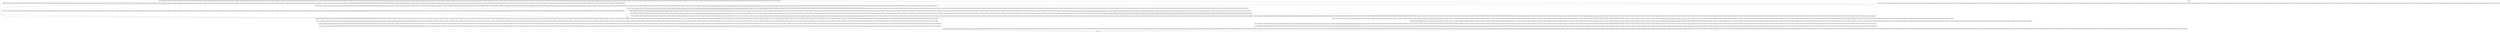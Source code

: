 digraph findBinForInsert {
node [shape=record];
545003376 [label="545003376 - [(DUPLICATES && !SEQUENTIAL && ENV_IS_LOCKING && MAX_MEMORY), (ENV_IS_LOCKING && DUPLICATES && MAX_MEMORY), (!DUPLICATES && !MAX_MEMORY && SEQUENTIAL && CACHE_MODE && ENV_IS_LOCKING), (ENV_IS_LOCKING && !DUPLICATES && !MAX_MEMORY), (!DUPLICATES && SEQUENTIAL && MAX_MEMORY && CACHE_MODE && ENV_IS_LOCKING), (!ENV_IS_LOCKING && !DUPLICATES && !MAX_MEMORY), (!MAX_MEMORY && !ENV_IS_LOCKING), (!CACHE_MODE && !DUPLICATES && !SEQUENTIAL && MAX_MEMORY && ENV_IS_LOCKING), (!ENV_IS_LOCKING && DUPLICATES && !MAX_MEMORY), (!CACHE_MODE && !DUPLICATES && SEQUENTIAL && MAX_MEMORY && ENV_IS_LOCKING), (!DUPLICATES && CACHE_MODE && ENV_IS_LOCKING && !MAX_MEMORY), (ENV_IS_LOCKING && !DUPLICATES && MAX_MEMORY), (!DUPLICATES && !CACHE_MODE && ENV_IS_LOCKING && MAX_MEMORY), (!DUPLICATES && SEQUENTIAL && ENV_IS_LOCKING && !MAX_MEMORY), (!CACHE_MODE && !DUPLICATES && !MAX_MEMORY && !SEQUENTIAL && ENV_IS_LOCKING), (MAX_MEMORY && !ENV_IS_LOCKING), (MAX_MEMORY && ENV_IS_LOCKING), (!DUPLICATES && CACHE_MODE && ENV_IS_LOCKING && MAX_MEMORY), (!DUPLICATES && !MAX_MEMORY && !SEQUENTIAL && CACHE_MODE && ENV_IS_LOCKING), (!CACHE_MODE && !DUPLICATES && !MAX_MEMORY && SEQUENTIAL && ENV_IS_LOCKING), (DUPLICATES && SEQUENTIAL && ENV_IS_LOCKING && !MAX_MEMORY), (!ENV_IS_LOCKING && DUPLICATES && MAX_MEMORY), (DUPLICATES && !SEQUENTIAL && ENV_IS_LOCKING && !MAX_MEMORY), (!ENV_IS_LOCKING && !DUPLICATES && MAX_MEMORY), (!DUPLICATES && !SEQUENTIAL && ENV_IS_LOCKING && !MAX_MEMORY), (!DUPLICATES && !SEQUENTIAL && ENV_IS_LOCKING && MAX_MEMORY), (ENV_IS_LOCKING && DUPLICATES && !MAX_MEMORY), (!MAX_MEMORY && ENV_IS_LOCKING), (!DUPLICATES && !SEQUENTIAL && MAX_MEMORY && CACHE_MODE && ENV_IS_LOCKING), (!DUPLICATES && SEQUENTIAL && ENV_IS_LOCKING && MAX_MEMORY), (DUPLICATES && SEQUENTIAL && ENV_IS_LOCKING && MAX_MEMORY), (!DUPLICATES && !CACHE_MODE && ENV_IS_LOCKING && !MAX_MEMORY)]"];
1792345021 [label="1792345021 - [(DUPLICATES && !SEQUENTIAL && ENV_IS_LOCKING && MAX_MEMORY), (ENV_IS_LOCKING && DUPLICATES && MAX_MEMORY), (!DUPLICATES && !MAX_MEMORY && SEQUENTIAL && CACHE_MODE && ENV_IS_LOCKING), (ENV_IS_LOCKING && !DUPLICATES && !MAX_MEMORY), (!DUPLICATES && SEQUENTIAL && MAX_MEMORY && CACHE_MODE && ENV_IS_LOCKING), (!ENV_IS_LOCKING && !DUPLICATES && !MAX_MEMORY), (!MAX_MEMORY && !ENV_IS_LOCKING), (!CACHE_MODE && !DUPLICATES && !SEQUENTIAL && MAX_MEMORY && ENV_IS_LOCKING), (!ENV_IS_LOCKING && DUPLICATES && !MAX_MEMORY), (!CACHE_MODE && !DUPLICATES && SEQUENTIAL && MAX_MEMORY && ENV_IS_LOCKING), (!DUPLICATES && CACHE_MODE && ENV_IS_LOCKING && !MAX_MEMORY), (ENV_IS_LOCKING && !DUPLICATES && MAX_MEMORY), (!DUPLICATES && !CACHE_MODE && ENV_IS_LOCKING && MAX_MEMORY), (!DUPLICATES && SEQUENTIAL && ENV_IS_LOCKING && !MAX_MEMORY), (!CACHE_MODE && !DUPLICATES && !MAX_MEMORY && !SEQUENTIAL && ENV_IS_LOCKING), (MAX_MEMORY && !ENV_IS_LOCKING), (MAX_MEMORY && ENV_IS_LOCKING), (!DUPLICATES && CACHE_MODE && ENV_IS_LOCKING && MAX_MEMORY), (!DUPLICATES && !MAX_MEMORY && !SEQUENTIAL && CACHE_MODE && ENV_IS_LOCKING), (!CACHE_MODE && !DUPLICATES && !MAX_MEMORY && SEQUENTIAL && ENV_IS_LOCKING), (DUPLICATES && SEQUENTIAL && ENV_IS_LOCKING && !MAX_MEMORY), (!ENV_IS_LOCKING && DUPLICATES && MAX_MEMORY), (DUPLICATES && !SEQUENTIAL && ENV_IS_LOCKING && !MAX_MEMORY), (!ENV_IS_LOCKING && !DUPLICATES && MAX_MEMORY), (!DUPLICATES && !SEQUENTIAL && ENV_IS_LOCKING && !MAX_MEMORY), (!DUPLICATES && !SEQUENTIAL && ENV_IS_LOCKING && MAX_MEMORY), (ENV_IS_LOCKING && DUPLICATES && !MAX_MEMORY), (!MAX_MEMORY && ENV_IS_LOCKING), (!DUPLICATES && !SEQUENTIAL && MAX_MEMORY && CACHE_MODE && ENV_IS_LOCKING), (!DUPLICATES && SEQUENTIAL && ENV_IS_LOCKING && MAX_MEMORY), (DUPLICATES && SEQUENTIAL && ENV_IS_LOCKING && MAX_MEMORY), (!DUPLICATES && !CACHE_MODE && ENV_IS_LOCKING && !MAX_MEMORY)]"];
1581232358 [label="1581232358 - [(DUPLICATES && !SEQUENTIAL && ENV_IS_LOCKING && MAX_MEMORY), (ENV_IS_LOCKING && DUPLICATES && MAX_MEMORY), (!DUPLICATES && !MAX_MEMORY && SEQUENTIAL && CACHE_MODE && ENV_IS_LOCKING), (ENV_IS_LOCKING && !DUPLICATES && !MAX_MEMORY), (!DUPLICATES && SEQUENTIAL && MAX_MEMORY && CACHE_MODE && ENV_IS_LOCKING), (!ENV_IS_LOCKING && !DUPLICATES && !MAX_MEMORY), (!MAX_MEMORY && !ENV_IS_LOCKING), (!CACHE_MODE && !DUPLICATES && !SEQUENTIAL && MAX_MEMORY && ENV_IS_LOCKING), (!ENV_IS_LOCKING && DUPLICATES && !MAX_MEMORY), (!CACHE_MODE && !DUPLICATES && SEQUENTIAL && MAX_MEMORY && ENV_IS_LOCKING), (!DUPLICATES && CACHE_MODE && ENV_IS_LOCKING && !MAX_MEMORY), (ENV_IS_LOCKING && !DUPLICATES && MAX_MEMORY), (!DUPLICATES && !CACHE_MODE && ENV_IS_LOCKING && MAX_MEMORY), (!DUPLICATES && SEQUENTIAL && ENV_IS_LOCKING && !MAX_MEMORY), (!CACHE_MODE && !DUPLICATES && !MAX_MEMORY && !SEQUENTIAL && ENV_IS_LOCKING), (MAX_MEMORY && !ENV_IS_LOCKING), (MAX_MEMORY && ENV_IS_LOCKING), (!DUPLICATES && CACHE_MODE && ENV_IS_LOCKING && MAX_MEMORY), (!DUPLICATES && !MAX_MEMORY && !SEQUENTIAL && CACHE_MODE && ENV_IS_LOCKING), (!CACHE_MODE && !DUPLICATES && !MAX_MEMORY && SEQUENTIAL && ENV_IS_LOCKING), (DUPLICATES && SEQUENTIAL && ENV_IS_LOCKING && !MAX_MEMORY), (!ENV_IS_LOCKING && DUPLICATES && MAX_MEMORY), (DUPLICATES && !SEQUENTIAL && ENV_IS_LOCKING && !MAX_MEMORY), (!ENV_IS_LOCKING && !DUPLICATES && MAX_MEMORY), (!DUPLICATES && !SEQUENTIAL && ENV_IS_LOCKING && !MAX_MEMORY), (!DUPLICATES && !SEQUENTIAL && ENV_IS_LOCKING && MAX_MEMORY), (ENV_IS_LOCKING && DUPLICATES && !MAX_MEMORY), (!MAX_MEMORY && ENV_IS_LOCKING), (!DUPLICATES && !SEQUENTIAL && MAX_MEMORY && CACHE_MODE && ENV_IS_LOCKING), (!DUPLICATES && SEQUENTIAL && ENV_IS_LOCKING && MAX_MEMORY), (DUPLICATES && SEQUENTIAL && ENV_IS_LOCKING && MAX_MEMORY), (!DUPLICATES && !CACHE_MODE && ENV_IS_LOCKING && !MAX_MEMORY)]"];
987879062 [label="987879062 - [(DUPLICATES && !SEQUENTIAL && ENV_IS_LOCKING && MAX_MEMORY), (ENV_IS_LOCKING && DUPLICATES && MAX_MEMORY), (!DUPLICATES && !MAX_MEMORY && SEQUENTIAL && CACHE_MODE && ENV_IS_LOCKING), (ENV_IS_LOCKING && !DUPLICATES && !MAX_MEMORY), (!DUPLICATES && SEQUENTIAL && MAX_MEMORY && CACHE_MODE && ENV_IS_LOCKING), (!ENV_IS_LOCKING && !DUPLICATES && !MAX_MEMORY), (!MAX_MEMORY && !ENV_IS_LOCKING), (!CACHE_MODE && !DUPLICATES && !SEQUENTIAL && MAX_MEMORY && ENV_IS_LOCKING), (!ENV_IS_LOCKING && DUPLICATES && !MAX_MEMORY), (!CACHE_MODE && !DUPLICATES && SEQUENTIAL && MAX_MEMORY && ENV_IS_LOCKING), (!DUPLICATES && CACHE_MODE && ENV_IS_LOCKING && !MAX_MEMORY), (ENV_IS_LOCKING && !DUPLICATES && MAX_MEMORY), (!DUPLICATES && !CACHE_MODE && ENV_IS_LOCKING && MAX_MEMORY), (!DUPLICATES && SEQUENTIAL && ENV_IS_LOCKING && !MAX_MEMORY), (!CACHE_MODE && !DUPLICATES && !MAX_MEMORY && !SEQUENTIAL && ENV_IS_LOCKING), (MAX_MEMORY && !ENV_IS_LOCKING), (MAX_MEMORY && ENV_IS_LOCKING), (!DUPLICATES && CACHE_MODE && ENV_IS_LOCKING && MAX_MEMORY), (!DUPLICATES && !MAX_MEMORY && !SEQUENTIAL && CACHE_MODE && ENV_IS_LOCKING), (!CACHE_MODE && !DUPLICATES && !MAX_MEMORY && SEQUENTIAL && ENV_IS_LOCKING), (DUPLICATES && SEQUENTIAL && ENV_IS_LOCKING && !MAX_MEMORY), (!ENV_IS_LOCKING && DUPLICATES && MAX_MEMORY), (DUPLICATES && !SEQUENTIAL && ENV_IS_LOCKING && !MAX_MEMORY), (!ENV_IS_LOCKING && !DUPLICATES && MAX_MEMORY), (!DUPLICATES && !SEQUENTIAL && ENV_IS_LOCKING && !MAX_MEMORY), (!DUPLICATES && !SEQUENTIAL && ENV_IS_LOCKING && MAX_MEMORY), (ENV_IS_LOCKING && DUPLICATES && !MAX_MEMORY), (!MAX_MEMORY && ENV_IS_LOCKING), (!DUPLICATES && !SEQUENTIAL && MAX_MEMORY && CACHE_MODE && ENV_IS_LOCKING), (!DUPLICATES && SEQUENTIAL && ENV_IS_LOCKING && MAX_MEMORY), (DUPLICATES && SEQUENTIAL && ENV_IS_LOCKING && MAX_MEMORY), (!DUPLICATES && !CACHE_MODE && ENV_IS_LOCKING && !MAX_MEMORY)]"];
1139915265 [label="1139915265 - [(DUPLICATES && !SEQUENTIAL && ENV_IS_LOCKING && MAX_MEMORY), (ENV_IS_LOCKING && DUPLICATES && MAX_MEMORY), (!DUPLICATES && !MAX_MEMORY && SEQUENTIAL && CACHE_MODE && ENV_IS_LOCKING), (ENV_IS_LOCKING && !DUPLICATES && !MAX_MEMORY), (!DUPLICATES && SEQUENTIAL && MAX_MEMORY && CACHE_MODE && ENV_IS_LOCKING), (!ENV_IS_LOCKING && !DUPLICATES && !MAX_MEMORY), (!MAX_MEMORY && !ENV_IS_LOCKING), (!CACHE_MODE && !DUPLICATES && !SEQUENTIAL && MAX_MEMORY && ENV_IS_LOCKING), (!ENV_IS_LOCKING && DUPLICATES && !MAX_MEMORY), (!CACHE_MODE && !DUPLICATES && SEQUENTIAL && MAX_MEMORY && ENV_IS_LOCKING), (!DUPLICATES && CACHE_MODE && ENV_IS_LOCKING && !MAX_MEMORY), (ENV_IS_LOCKING && !DUPLICATES && MAX_MEMORY), (!DUPLICATES && !CACHE_MODE && ENV_IS_LOCKING && MAX_MEMORY), (!DUPLICATES && SEQUENTIAL && ENV_IS_LOCKING && !MAX_MEMORY), (!CACHE_MODE && !DUPLICATES && !MAX_MEMORY && !SEQUENTIAL && ENV_IS_LOCKING), (MAX_MEMORY && !ENV_IS_LOCKING), (MAX_MEMORY && ENV_IS_LOCKING), (!DUPLICATES && CACHE_MODE && ENV_IS_LOCKING && MAX_MEMORY), (!DUPLICATES && !MAX_MEMORY && !SEQUENTIAL && CACHE_MODE && ENV_IS_LOCKING), (!CACHE_MODE && !DUPLICATES && !MAX_MEMORY && SEQUENTIAL && ENV_IS_LOCKING), (DUPLICATES && SEQUENTIAL && ENV_IS_LOCKING && !MAX_MEMORY), (!ENV_IS_LOCKING && DUPLICATES && MAX_MEMORY), (DUPLICATES && !SEQUENTIAL && ENV_IS_LOCKING && !MAX_MEMORY), (!ENV_IS_LOCKING && !DUPLICATES && MAX_MEMORY), (!DUPLICATES && !SEQUENTIAL && ENV_IS_LOCKING && !MAX_MEMORY), (!DUPLICATES && !SEQUENTIAL && ENV_IS_LOCKING && MAX_MEMORY), (ENV_IS_LOCKING && DUPLICATES && !MAX_MEMORY), (!MAX_MEMORY && ENV_IS_LOCKING), (!DUPLICATES && !SEQUENTIAL && MAX_MEMORY && CACHE_MODE && ENV_IS_LOCKING), (!DUPLICATES && SEQUENTIAL && ENV_IS_LOCKING && MAX_MEMORY), (DUPLICATES && SEQUENTIAL && ENV_IS_LOCKING && MAX_MEMORY), (!DUPLICATES && !CACHE_MODE && ENV_IS_LOCKING && !MAX_MEMORY)]"];
751081490 [label="751081490 - [(DUPLICATES && !SEQUENTIAL && ENV_IS_LOCKING && MAX_MEMORY), (ENV_IS_LOCKING && DUPLICATES && MAX_MEMORY), (!DUPLICATES && !MAX_MEMORY && SEQUENTIAL && CACHE_MODE && ENV_IS_LOCKING), (ENV_IS_LOCKING && !DUPLICATES && !MAX_MEMORY), (!DUPLICATES && SEQUENTIAL && MAX_MEMORY && CACHE_MODE && ENV_IS_LOCKING), (!ENV_IS_LOCKING && !DUPLICATES && !MAX_MEMORY), (!MAX_MEMORY && !ENV_IS_LOCKING), (!CACHE_MODE && !DUPLICATES && !SEQUENTIAL && MAX_MEMORY && ENV_IS_LOCKING), (!ENV_IS_LOCKING && DUPLICATES && !MAX_MEMORY), (!CACHE_MODE && !DUPLICATES && SEQUENTIAL && MAX_MEMORY && ENV_IS_LOCKING), (!DUPLICATES && CACHE_MODE && ENV_IS_LOCKING && !MAX_MEMORY), (ENV_IS_LOCKING && !DUPLICATES && MAX_MEMORY), (!DUPLICATES && !CACHE_MODE && ENV_IS_LOCKING && MAX_MEMORY), (!DUPLICATES && SEQUENTIAL && ENV_IS_LOCKING && !MAX_MEMORY), (!CACHE_MODE && !DUPLICATES && !MAX_MEMORY && !SEQUENTIAL && ENV_IS_LOCKING), (MAX_MEMORY && !ENV_IS_LOCKING), (MAX_MEMORY && ENV_IS_LOCKING), (!DUPLICATES && CACHE_MODE && ENV_IS_LOCKING && MAX_MEMORY), (!DUPLICATES && !MAX_MEMORY && !SEQUENTIAL && CACHE_MODE && ENV_IS_LOCKING), (!CACHE_MODE && !DUPLICATES && !MAX_MEMORY && SEQUENTIAL && ENV_IS_LOCKING), (DUPLICATES && SEQUENTIAL && ENV_IS_LOCKING && !MAX_MEMORY), (!ENV_IS_LOCKING && DUPLICATES && MAX_MEMORY), (DUPLICATES && !SEQUENTIAL && ENV_IS_LOCKING && !MAX_MEMORY), (!ENV_IS_LOCKING && !DUPLICATES && MAX_MEMORY), (!DUPLICATES && !SEQUENTIAL && ENV_IS_LOCKING && !MAX_MEMORY), (!DUPLICATES && !SEQUENTIAL && ENV_IS_LOCKING && MAX_MEMORY), (ENV_IS_LOCKING && DUPLICATES && !MAX_MEMORY), (!MAX_MEMORY && ENV_IS_LOCKING), (!DUPLICATES && !SEQUENTIAL && MAX_MEMORY && CACHE_MODE && ENV_IS_LOCKING), (!DUPLICATES && SEQUENTIAL && ENV_IS_LOCKING && MAX_MEMORY), (DUPLICATES && SEQUENTIAL && ENV_IS_LOCKING && MAX_MEMORY), (!DUPLICATES && !CACHE_MODE && ENV_IS_LOCKING && !MAX_MEMORY)]"];
148671753 [label="148671753 - [(DUPLICATES && !SEQUENTIAL && ENV_IS_LOCKING && MAX_MEMORY), (ENV_IS_LOCKING && DUPLICATES && MAX_MEMORY), (!DUPLICATES && !MAX_MEMORY && SEQUENTIAL && CACHE_MODE && ENV_IS_LOCKING), (ENV_IS_LOCKING && !DUPLICATES && !MAX_MEMORY), (!DUPLICATES && SEQUENTIAL && MAX_MEMORY && CACHE_MODE && ENV_IS_LOCKING), (!ENV_IS_LOCKING && !DUPLICATES && !MAX_MEMORY), (!MAX_MEMORY && !ENV_IS_LOCKING), (!CACHE_MODE && !DUPLICATES && !SEQUENTIAL && MAX_MEMORY && ENV_IS_LOCKING), (!ENV_IS_LOCKING && DUPLICATES && !MAX_MEMORY), (!CACHE_MODE && !DUPLICATES && SEQUENTIAL && MAX_MEMORY && ENV_IS_LOCKING), (!DUPLICATES && CACHE_MODE && ENV_IS_LOCKING && !MAX_MEMORY), (ENV_IS_LOCKING && !DUPLICATES && MAX_MEMORY), (!DUPLICATES && !CACHE_MODE && ENV_IS_LOCKING && MAX_MEMORY), (!DUPLICATES && SEQUENTIAL && ENV_IS_LOCKING && !MAX_MEMORY), (!CACHE_MODE && !DUPLICATES && !MAX_MEMORY && !SEQUENTIAL && ENV_IS_LOCKING), (MAX_MEMORY && !ENV_IS_LOCKING), (MAX_MEMORY && ENV_IS_LOCKING), (!DUPLICATES && CACHE_MODE && ENV_IS_LOCKING && MAX_MEMORY), (!DUPLICATES && !MAX_MEMORY && !SEQUENTIAL && CACHE_MODE && ENV_IS_LOCKING), (!CACHE_MODE && !DUPLICATES && !MAX_MEMORY && SEQUENTIAL && ENV_IS_LOCKING), (DUPLICATES && SEQUENTIAL && ENV_IS_LOCKING && !MAX_MEMORY), (!ENV_IS_LOCKING && DUPLICATES && MAX_MEMORY), (DUPLICATES && !SEQUENTIAL && ENV_IS_LOCKING && !MAX_MEMORY), (!ENV_IS_LOCKING && !DUPLICATES && MAX_MEMORY), (!DUPLICATES && !SEQUENTIAL && ENV_IS_LOCKING && !MAX_MEMORY), (!DUPLICATES && !SEQUENTIAL && ENV_IS_LOCKING && MAX_MEMORY), (ENV_IS_LOCKING && DUPLICATES && !MAX_MEMORY), (!MAX_MEMORY && ENV_IS_LOCKING), (!DUPLICATES && !SEQUENTIAL && MAX_MEMORY && CACHE_MODE && ENV_IS_LOCKING), (!DUPLICATES && SEQUENTIAL && ENV_IS_LOCKING && MAX_MEMORY), (DUPLICATES && SEQUENTIAL && ENV_IS_LOCKING && MAX_MEMORY), (!DUPLICATES && !CACHE_MODE && ENV_IS_LOCKING && !MAX_MEMORY)]"];
1099158843 [label="1099158843 - [(DUPLICATES && !SEQUENTIAL && ENV_IS_LOCKING && MAX_MEMORY), (ENV_IS_LOCKING && DUPLICATES && MAX_MEMORY), (!DUPLICATES && !MAX_MEMORY && SEQUENTIAL && CACHE_MODE && ENV_IS_LOCKING), (ENV_IS_LOCKING && !DUPLICATES && !MAX_MEMORY), (!DUPLICATES && SEQUENTIAL && MAX_MEMORY && CACHE_MODE && ENV_IS_LOCKING), (!ENV_IS_LOCKING && !DUPLICATES && !MAX_MEMORY), (!MAX_MEMORY && !ENV_IS_LOCKING), (!CACHE_MODE && !DUPLICATES && !SEQUENTIAL && MAX_MEMORY && ENV_IS_LOCKING), (!ENV_IS_LOCKING && DUPLICATES && !MAX_MEMORY), (!CACHE_MODE && !DUPLICATES && SEQUENTIAL && MAX_MEMORY && ENV_IS_LOCKING), (!DUPLICATES && CACHE_MODE && ENV_IS_LOCKING && !MAX_MEMORY), (ENV_IS_LOCKING && !DUPLICATES && MAX_MEMORY), (!DUPLICATES && !CACHE_MODE && ENV_IS_LOCKING && MAX_MEMORY), (!DUPLICATES && SEQUENTIAL && ENV_IS_LOCKING && !MAX_MEMORY), (!CACHE_MODE && !DUPLICATES && !MAX_MEMORY && !SEQUENTIAL && ENV_IS_LOCKING), (MAX_MEMORY && !ENV_IS_LOCKING), (MAX_MEMORY && ENV_IS_LOCKING), (!DUPLICATES && CACHE_MODE && ENV_IS_LOCKING && MAX_MEMORY), (!DUPLICATES && !MAX_MEMORY && !SEQUENTIAL && CACHE_MODE && ENV_IS_LOCKING), (!CACHE_MODE && !DUPLICATES && !MAX_MEMORY && SEQUENTIAL && ENV_IS_LOCKING), (DUPLICATES && SEQUENTIAL && ENV_IS_LOCKING && !MAX_MEMORY), (!ENV_IS_LOCKING && DUPLICATES && MAX_MEMORY), (DUPLICATES && !SEQUENTIAL && ENV_IS_LOCKING && !MAX_MEMORY), (!ENV_IS_LOCKING && !DUPLICATES && MAX_MEMORY), (!DUPLICATES && !SEQUENTIAL && ENV_IS_LOCKING && !MAX_MEMORY), (!DUPLICATES && !SEQUENTIAL && ENV_IS_LOCKING && MAX_MEMORY), (ENV_IS_LOCKING && DUPLICATES && !MAX_MEMORY), (!MAX_MEMORY && ENV_IS_LOCKING), (!DUPLICATES && !SEQUENTIAL && MAX_MEMORY && CACHE_MODE && ENV_IS_LOCKING), (!DUPLICATES && SEQUENTIAL && ENV_IS_LOCKING && MAX_MEMORY), (DUPLICATES && SEQUENTIAL && ENV_IS_LOCKING && MAX_MEMORY), (!DUPLICATES && !CACHE_MODE && ENV_IS_LOCKING && !MAX_MEMORY)]"];
1645802861 [label="1645802861 - [(DUPLICATES && !SEQUENTIAL && ENV_IS_LOCKING && MAX_MEMORY), (ENV_IS_LOCKING && DUPLICATES && MAX_MEMORY), (!DUPLICATES && !MAX_MEMORY && SEQUENTIAL && CACHE_MODE && ENV_IS_LOCKING), (ENV_IS_LOCKING && !DUPLICATES && !MAX_MEMORY), (!DUPLICATES && SEQUENTIAL && MAX_MEMORY && CACHE_MODE && ENV_IS_LOCKING), (!ENV_IS_LOCKING && !DUPLICATES && !MAX_MEMORY), (!MAX_MEMORY && !ENV_IS_LOCKING), (!CACHE_MODE && !DUPLICATES && !SEQUENTIAL && MAX_MEMORY && ENV_IS_LOCKING), (!ENV_IS_LOCKING && DUPLICATES && !MAX_MEMORY), (!CACHE_MODE && !DUPLICATES && SEQUENTIAL && MAX_MEMORY && ENV_IS_LOCKING), (!DUPLICATES && CACHE_MODE && ENV_IS_LOCKING && !MAX_MEMORY), (ENV_IS_LOCKING && !DUPLICATES && MAX_MEMORY), (!DUPLICATES && !CACHE_MODE && ENV_IS_LOCKING && MAX_MEMORY), (!DUPLICATES && SEQUENTIAL && ENV_IS_LOCKING && !MAX_MEMORY), (!CACHE_MODE && !DUPLICATES && !MAX_MEMORY && !SEQUENTIAL && ENV_IS_LOCKING), (MAX_MEMORY && !ENV_IS_LOCKING), (MAX_MEMORY && ENV_IS_LOCKING), (!DUPLICATES && CACHE_MODE && ENV_IS_LOCKING && MAX_MEMORY), (!DUPLICATES && !MAX_MEMORY && !SEQUENTIAL && CACHE_MODE && ENV_IS_LOCKING), (!CACHE_MODE && !DUPLICATES && !MAX_MEMORY && SEQUENTIAL && ENV_IS_LOCKING), (DUPLICATES && SEQUENTIAL && ENV_IS_LOCKING && !MAX_MEMORY), (!ENV_IS_LOCKING && DUPLICATES && MAX_MEMORY), (DUPLICATES && !SEQUENTIAL && ENV_IS_LOCKING && !MAX_MEMORY), (!ENV_IS_LOCKING && !DUPLICATES && MAX_MEMORY), (!DUPLICATES && !SEQUENTIAL && ENV_IS_LOCKING && !MAX_MEMORY), (!DUPLICATES && !SEQUENTIAL && ENV_IS_LOCKING && MAX_MEMORY), (ENV_IS_LOCKING && DUPLICATES && !MAX_MEMORY), (!MAX_MEMORY && ENV_IS_LOCKING), (!DUPLICATES && !SEQUENTIAL && MAX_MEMORY && CACHE_MODE && ENV_IS_LOCKING), (!DUPLICATES && SEQUENTIAL && ENV_IS_LOCKING && MAX_MEMORY), (DUPLICATES && SEQUENTIAL && ENV_IS_LOCKING && MAX_MEMORY), (!DUPLICATES && !CACHE_MODE && ENV_IS_LOCKING && !MAX_MEMORY)]"];
1082311854 [label="1082311854 - [(DUPLICATES && !SEQUENTIAL && ENV_IS_LOCKING && MAX_MEMORY), (ENV_IS_LOCKING && DUPLICATES && MAX_MEMORY), (!DUPLICATES && !MAX_MEMORY && SEQUENTIAL && CACHE_MODE && ENV_IS_LOCKING), (ENV_IS_LOCKING && !DUPLICATES && !MAX_MEMORY), (!DUPLICATES && SEQUENTIAL && MAX_MEMORY && CACHE_MODE && ENV_IS_LOCKING), (!ENV_IS_LOCKING && !DUPLICATES && !MAX_MEMORY), (!MAX_MEMORY && !ENV_IS_LOCKING), (!CACHE_MODE && !DUPLICATES && !SEQUENTIAL && MAX_MEMORY && ENV_IS_LOCKING), (!ENV_IS_LOCKING && DUPLICATES && !MAX_MEMORY), (!CACHE_MODE && !DUPLICATES && SEQUENTIAL && MAX_MEMORY && ENV_IS_LOCKING), (!DUPLICATES && CACHE_MODE && ENV_IS_LOCKING && !MAX_MEMORY), (ENV_IS_LOCKING && !DUPLICATES && MAX_MEMORY), (!DUPLICATES && !CACHE_MODE && ENV_IS_LOCKING && MAX_MEMORY), (!DUPLICATES && SEQUENTIAL && ENV_IS_LOCKING && !MAX_MEMORY), (!CACHE_MODE && !DUPLICATES && !MAX_MEMORY && !SEQUENTIAL && ENV_IS_LOCKING), (MAX_MEMORY && !ENV_IS_LOCKING), (MAX_MEMORY && ENV_IS_LOCKING), (!DUPLICATES && CACHE_MODE && ENV_IS_LOCKING && MAX_MEMORY), (!DUPLICATES && !MAX_MEMORY && !SEQUENTIAL && CACHE_MODE && ENV_IS_LOCKING), (!CACHE_MODE && !DUPLICATES && !MAX_MEMORY && SEQUENTIAL && ENV_IS_LOCKING), (DUPLICATES && SEQUENTIAL && ENV_IS_LOCKING && !MAX_MEMORY), (!ENV_IS_LOCKING && DUPLICATES && MAX_MEMORY), (DUPLICATES && !SEQUENTIAL && ENV_IS_LOCKING && !MAX_MEMORY), (!ENV_IS_LOCKING && !DUPLICATES && MAX_MEMORY), (!DUPLICATES && !SEQUENTIAL && ENV_IS_LOCKING && !MAX_MEMORY), (!DUPLICATES && !SEQUENTIAL && ENV_IS_LOCKING && MAX_MEMORY), (ENV_IS_LOCKING && DUPLICATES && !MAX_MEMORY), (!MAX_MEMORY && ENV_IS_LOCKING), (!DUPLICATES && !SEQUENTIAL && MAX_MEMORY && CACHE_MODE && ENV_IS_LOCKING), (!DUPLICATES && SEQUENTIAL && ENV_IS_LOCKING && MAX_MEMORY), (DUPLICATES && SEQUENTIAL && ENV_IS_LOCKING && MAX_MEMORY), (!DUPLICATES && !CACHE_MODE && ENV_IS_LOCKING && !MAX_MEMORY)]"];
674505537 [label="674505537 - [(DUPLICATES && !SEQUENTIAL && ENV_IS_LOCKING && MAX_MEMORY), (ENV_IS_LOCKING && DUPLICATES && MAX_MEMORY), (!DUPLICATES && !MAX_MEMORY && SEQUENTIAL && CACHE_MODE && ENV_IS_LOCKING), (ENV_IS_LOCKING && !DUPLICATES && !MAX_MEMORY), (!DUPLICATES && SEQUENTIAL && MAX_MEMORY && CACHE_MODE && ENV_IS_LOCKING), (!ENV_IS_LOCKING && !DUPLICATES && !MAX_MEMORY), (!MAX_MEMORY && !ENV_IS_LOCKING), (!CACHE_MODE && !DUPLICATES && !SEQUENTIAL && MAX_MEMORY && ENV_IS_LOCKING), (!ENV_IS_LOCKING && DUPLICATES && !MAX_MEMORY), (!CACHE_MODE && !DUPLICATES && SEQUENTIAL && MAX_MEMORY && ENV_IS_LOCKING), (!DUPLICATES && CACHE_MODE && ENV_IS_LOCKING && !MAX_MEMORY), (ENV_IS_LOCKING && !DUPLICATES && MAX_MEMORY), (!DUPLICATES && !CACHE_MODE && ENV_IS_LOCKING && MAX_MEMORY), (!DUPLICATES && SEQUENTIAL && ENV_IS_LOCKING && !MAX_MEMORY), (!CACHE_MODE && !DUPLICATES && !MAX_MEMORY && !SEQUENTIAL && ENV_IS_LOCKING), (MAX_MEMORY && !ENV_IS_LOCKING), (MAX_MEMORY && ENV_IS_LOCKING), (!DUPLICATES && CACHE_MODE && ENV_IS_LOCKING && MAX_MEMORY), (!DUPLICATES && !MAX_MEMORY && !SEQUENTIAL && CACHE_MODE && ENV_IS_LOCKING), (!CACHE_MODE && !DUPLICATES && !MAX_MEMORY && SEQUENTIAL && ENV_IS_LOCKING), (DUPLICATES && SEQUENTIAL && ENV_IS_LOCKING && !MAX_MEMORY), (!ENV_IS_LOCKING && DUPLICATES && MAX_MEMORY), (DUPLICATES && !SEQUENTIAL && ENV_IS_LOCKING && !MAX_MEMORY), (!ENV_IS_LOCKING && !DUPLICATES && MAX_MEMORY), (!DUPLICATES && !SEQUENTIAL && ENV_IS_LOCKING && !MAX_MEMORY), (!DUPLICATES && !SEQUENTIAL && ENV_IS_LOCKING && MAX_MEMORY), (ENV_IS_LOCKING && DUPLICATES && !MAX_MEMORY), (!MAX_MEMORY && ENV_IS_LOCKING), (!DUPLICATES && !SEQUENTIAL && MAX_MEMORY && CACHE_MODE && ENV_IS_LOCKING), (!DUPLICATES && SEQUENTIAL && ENV_IS_LOCKING && MAX_MEMORY), (DUPLICATES && SEQUENTIAL && ENV_IS_LOCKING && MAX_MEMORY), (!DUPLICATES && !CACHE_MODE && ENV_IS_LOCKING && !MAX_MEMORY)]"];
1855162641 [label="1855162641 - [(DUPLICATES && !SEQUENTIAL && ENV_IS_LOCKING && MAX_MEMORY), (ENV_IS_LOCKING && DUPLICATES && MAX_MEMORY), (!DUPLICATES && !MAX_MEMORY && SEQUENTIAL && CACHE_MODE && ENV_IS_LOCKING), (ENV_IS_LOCKING && !DUPLICATES && !MAX_MEMORY), (!DUPLICATES && SEQUENTIAL && MAX_MEMORY && CACHE_MODE && ENV_IS_LOCKING), (!ENV_IS_LOCKING && !DUPLICATES && !MAX_MEMORY), (!MAX_MEMORY && !ENV_IS_LOCKING), (!CACHE_MODE && !DUPLICATES && !SEQUENTIAL && MAX_MEMORY && ENV_IS_LOCKING), (!ENV_IS_LOCKING && DUPLICATES && !MAX_MEMORY), (!CACHE_MODE && !DUPLICATES && SEQUENTIAL && MAX_MEMORY && ENV_IS_LOCKING), (!DUPLICATES && CACHE_MODE && ENV_IS_LOCKING && !MAX_MEMORY), (ENV_IS_LOCKING && !DUPLICATES && MAX_MEMORY), (!DUPLICATES && !CACHE_MODE && ENV_IS_LOCKING && MAX_MEMORY), (!DUPLICATES && SEQUENTIAL && ENV_IS_LOCKING && !MAX_MEMORY), (!CACHE_MODE && !DUPLICATES && !MAX_MEMORY && !SEQUENTIAL && ENV_IS_LOCKING), (MAX_MEMORY && !ENV_IS_LOCKING), (MAX_MEMORY && ENV_IS_LOCKING), (!DUPLICATES && CACHE_MODE && ENV_IS_LOCKING && MAX_MEMORY), (!DUPLICATES && !MAX_MEMORY && !SEQUENTIAL && CACHE_MODE && ENV_IS_LOCKING), (!CACHE_MODE && !DUPLICATES && !MAX_MEMORY && SEQUENTIAL && ENV_IS_LOCKING), (DUPLICATES && SEQUENTIAL && ENV_IS_LOCKING && !MAX_MEMORY), (!ENV_IS_LOCKING && DUPLICATES && MAX_MEMORY), (DUPLICATES && !SEQUENTIAL && ENV_IS_LOCKING && !MAX_MEMORY), (!ENV_IS_LOCKING && !DUPLICATES && MAX_MEMORY), (!DUPLICATES && !SEQUENTIAL && ENV_IS_LOCKING && !MAX_MEMORY), (!DUPLICATES && !SEQUENTIAL && ENV_IS_LOCKING && MAX_MEMORY), (ENV_IS_LOCKING && DUPLICATES && !MAX_MEMORY), (!MAX_MEMORY && ENV_IS_LOCKING), (!DUPLICATES && !SEQUENTIAL && MAX_MEMORY && CACHE_MODE && ENV_IS_LOCKING), (!DUPLICATES && SEQUENTIAL && ENV_IS_LOCKING && MAX_MEMORY), (DUPLICATES && SEQUENTIAL && ENV_IS_LOCKING && MAX_MEMORY), (!DUPLICATES && !CACHE_MODE && ENV_IS_LOCKING && !MAX_MEMORY)]"];
entry [label="entry - []"];
exit [label="exit - []"];
1695868668 [label="1695868668 - [(DUPLICATES && !SEQUENTIAL && ENV_IS_LOCKING && MAX_MEMORY), (ENV_IS_LOCKING && DUPLICATES && MAX_MEMORY), (!DUPLICATES && !MAX_MEMORY && SEQUENTIAL && CACHE_MODE && ENV_IS_LOCKING), (ENV_IS_LOCKING && !DUPLICATES && !MAX_MEMORY), (!DUPLICATES && SEQUENTIAL && MAX_MEMORY && CACHE_MODE && ENV_IS_LOCKING), (!ENV_IS_LOCKING && !DUPLICATES && !MAX_MEMORY), (!MAX_MEMORY && !ENV_IS_LOCKING), (!CACHE_MODE && !DUPLICATES && !SEQUENTIAL && MAX_MEMORY && ENV_IS_LOCKING), (!ENV_IS_LOCKING && DUPLICATES && !MAX_MEMORY), (!CACHE_MODE && !DUPLICATES && SEQUENTIAL && MAX_MEMORY && ENV_IS_LOCKING), (!DUPLICATES && CACHE_MODE && ENV_IS_LOCKING && !MAX_MEMORY), (ENV_IS_LOCKING && !DUPLICATES && MAX_MEMORY), (!DUPLICATES && !CACHE_MODE && ENV_IS_LOCKING && MAX_MEMORY), (!DUPLICATES && SEQUENTIAL && ENV_IS_LOCKING && !MAX_MEMORY), (!CACHE_MODE && !DUPLICATES && !MAX_MEMORY && !SEQUENTIAL && ENV_IS_LOCKING), (MAX_MEMORY && !ENV_IS_LOCKING), (MAX_MEMORY && ENV_IS_LOCKING), (!DUPLICATES && CACHE_MODE && ENV_IS_LOCKING && MAX_MEMORY), (!DUPLICATES && !MAX_MEMORY && !SEQUENTIAL && CACHE_MODE && ENV_IS_LOCKING), (!CACHE_MODE && !DUPLICATES && !MAX_MEMORY && SEQUENTIAL && ENV_IS_LOCKING), (DUPLICATES && SEQUENTIAL && ENV_IS_LOCKING && !MAX_MEMORY), (!ENV_IS_LOCKING && DUPLICATES && MAX_MEMORY), (DUPLICATES && !SEQUENTIAL && ENV_IS_LOCKING && !MAX_MEMORY), (!ENV_IS_LOCKING && !DUPLICATES && MAX_MEMORY), (!DUPLICATES && !SEQUENTIAL && ENV_IS_LOCKING && !MAX_MEMORY), (!DUPLICATES && !SEQUENTIAL && ENV_IS_LOCKING && MAX_MEMORY), (ENV_IS_LOCKING && DUPLICATES && !MAX_MEMORY), (!MAX_MEMORY && ENV_IS_LOCKING), (!DUPLICATES && !SEQUENTIAL && MAX_MEMORY && CACHE_MODE && ENV_IS_LOCKING), (!DUPLICATES && SEQUENTIAL && ENV_IS_LOCKING && MAX_MEMORY), (DUPLICATES && SEQUENTIAL && ENV_IS_LOCKING && MAX_MEMORY), (!DUPLICATES && !CACHE_MODE && ENV_IS_LOCKING && !MAX_MEMORY)]"];
24877432 [label="24877432 - [(DUPLICATES && !SEQUENTIAL && ENV_IS_LOCKING && MAX_MEMORY), (ENV_IS_LOCKING && DUPLICATES && MAX_MEMORY), (!DUPLICATES && !MAX_MEMORY && SEQUENTIAL && CACHE_MODE && ENV_IS_LOCKING), (ENV_IS_LOCKING && !DUPLICATES && !MAX_MEMORY), (!DUPLICATES && SEQUENTIAL && MAX_MEMORY && CACHE_MODE && ENV_IS_LOCKING), (!ENV_IS_LOCKING && !DUPLICATES && !MAX_MEMORY), (!MAX_MEMORY && !ENV_IS_LOCKING), (!CACHE_MODE && !DUPLICATES && !SEQUENTIAL && MAX_MEMORY && ENV_IS_LOCKING), (!ENV_IS_LOCKING && DUPLICATES && !MAX_MEMORY), (!CACHE_MODE && !DUPLICATES && SEQUENTIAL && MAX_MEMORY && ENV_IS_LOCKING), (!DUPLICATES && CACHE_MODE && ENV_IS_LOCKING && !MAX_MEMORY), (ENV_IS_LOCKING && !DUPLICATES && MAX_MEMORY), (!DUPLICATES && !CACHE_MODE && ENV_IS_LOCKING && MAX_MEMORY), (!DUPLICATES && SEQUENTIAL && ENV_IS_LOCKING && !MAX_MEMORY), (!CACHE_MODE && !DUPLICATES && !MAX_MEMORY && !SEQUENTIAL && ENV_IS_LOCKING), (MAX_MEMORY && !ENV_IS_LOCKING), (MAX_MEMORY && ENV_IS_LOCKING), (!DUPLICATES && CACHE_MODE && ENV_IS_LOCKING && MAX_MEMORY), (!DUPLICATES && !MAX_MEMORY && !SEQUENTIAL && CACHE_MODE && ENV_IS_LOCKING), (!CACHE_MODE && !DUPLICATES && !MAX_MEMORY && SEQUENTIAL && ENV_IS_LOCKING), (DUPLICATES && SEQUENTIAL && ENV_IS_LOCKING && !MAX_MEMORY), (!ENV_IS_LOCKING && DUPLICATES && MAX_MEMORY), (DUPLICATES && !SEQUENTIAL && ENV_IS_LOCKING && !MAX_MEMORY), (!ENV_IS_LOCKING && !DUPLICATES && MAX_MEMORY), (!DUPLICATES && !SEQUENTIAL && ENV_IS_LOCKING && !MAX_MEMORY), (!DUPLICATES && !SEQUENTIAL && ENV_IS_LOCKING && MAX_MEMORY), (ENV_IS_LOCKING && DUPLICATES && !MAX_MEMORY), (!MAX_MEMORY && ENV_IS_LOCKING), (!DUPLICATES && !SEQUENTIAL && MAX_MEMORY && CACHE_MODE && ENV_IS_LOCKING), (!DUPLICATES && SEQUENTIAL && ENV_IS_LOCKING && MAX_MEMORY), (DUPLICATES && SEQUENTIAL && ENV_IS_LOCKING && MAX_MEMORY), (!DUPLICATES && !CACHE_MODE && ENV_IS_LOCKING && !MAX_MEMORY)]"];
483722027 [label="483722027 - [(DUPLICATES && !SEQUENTIAL && ENV_IS_LOCKING && MAX_MEMORY), (ENV_IS_LOCKING && DUPLICATES && MAX_MEMORY), (!DUPLICATES && !MAX_MEMORY && SEQUENTIAL && CACHE_MODE && ENV_IS_LOCKING), (ENV_IS_LOCKING && !DUPLICATES && !MAX_MEMORY), (!DUPLICATES && SEQUENTIAL && MAX_MEMORY && CACHE_MODE && ENV_IS_LOCKING), (!ENV_IS_LOCKING && !DUPLICATES && !MAX_MEMORY), (!MAX_MEMORY && !ENV_IS_LOCKING), (!CACHE_MODE && !DUPLICATES && !SEQUENTIAL && MAX_MEMORY && ENV_IS_LOCKING), (!ENV_IS_LOCKING && DUPLICATES && !MAX_MEMORY), (!CACHE_MODE && !DUPLICATES && SEQUENTIAL && MAX_MEMORY && ENV_IS_LOCKING), (!DUPLICATES && CACHE_MODE && ENV_IS_LOCKING && !MAX_MEMORY), (ENV_IS_LOCKING && !DUPLICATES && MAX_MEMORY), (!DUPLICATES && !CACHE_MODE && ENV_IS_LOCKING && MAX_MEMORY), (!DUPLICATES && SEQUENTIAL && ENV_IS_LOCKING && !MAX_MEMORY), (!CACHE_MODE && !DUPLICATES && !MAX_MEMORY && !SEQUENTIAL && ENV_IS_LOCKING), (MAX_MEMORY && !ENV_IS_LOCKING), (MAX_MEMORY && ENV_IS_LOCKING), (!DUPLICATES && CACHE_MODE && ENV_IS_LOCKING && MAX_MEMORY), (!DUPLICATES && !MAX_MEMORY && !SEQUENTIAL && CACHE_MODE && ENV_IS_LOCKING), (!CACHE_MODE && !DUPLICATES && !MAX_MEMORY && SEQUENTIAL && ENV_IS_LOCKING), (DUPLICATES && SEQUENTIAL && ENV_IS_LOCKING && !MAX_MEMORY), (!ENV_IS_LOCKING && DUPLICATES && MAX_MEMORY), (DUPLICATES && !SEQUENTIAL && ENV_IS_LOCKING && !MAX_MEMORY), (!ENV_IS_LOCKING && !DUPLICATES && MAX_MEMORY), (!DUPLICATES && !SEQUENTIAL && ENV_IS_LOCKING && !MAX_MEMORY), (!DUPLICATES && !SEQUENTIAL && ENV_IS_LOCKING && MAX_MEMORY), (ENV_IS_LOCKING && DUPLICATES && !MAX_MEMORY), (!MAX_MEMORY && ENV_IS_LOCKING), (!DUPLICATES && !SEQUENTIAL && MAX_MEMORY && CACHE_MODE && ENV_IS_LOCKING), (!DUPLICATES && SEQUENTIAL && ENV_IS_LOCKING && MAX_MEMORY), (DUPLICATES && SEQUENTIAL && ENV_IS_LOCKING && MAX_MEMORY), (!DUPLICATES && !CACHE_MODE && ENV_IS_LOCKING && !MAX_MEMORY)]"];
872314447 [label="872314447 - [(DUPLICATES && !SEQUENTIAL && ENV_IS_LOCKING && MAX_MEMORY), (ENV_IS_LOCKING && DUPLICATES && MAX_MEMORY), (!DUPLICATES && !MAX_MEMORY && SEQUENTIAL && CACHE_MODE && ENV_IS_LOCKING), (ENV_IS_LOCKING && !DUPLICATES && !MAX_MEMORY), (!DUPLICATES && SEQUENTIAL && MAX_MEMORY && CACHE_MODE && ENV_IS_LOCKING), (!ENV_IS_LOCKING && !DUPLICATES && !MAX_MEMORY), (!MAX_MEMORY && !ENV_IS_LOCKING), (!CACHE_MODE && !DUPLICATES && !SEQUENTIAL && MAX_MEMORY && ENV_IS_LOCKING), (!ENV_IS_LOCKING && DUPLICATES && !MAX_MEMORY), (!CACHE_MODE && !DUPLICATES && SEQUENTIAL && MAX_MEMORY && ENV_IS_LOCKING), (!DUPLICATES && CACHE_MODE && ENV_IS_LOCKING && !MAX_MEMORY), (ENV_IS_LOCKING && !DUPLICATES && MAX_MEMORY), (!DUPLICATES && !CACHE_MODE && ENV_IS_LOCKING && MAX_MEMORY), (!DUPLICATES && SEQUENTIAL && ENV_IS_LOCKING && !MAX_MEMORY), (!CACHE_MODE && !DUPLICATES && !MAX_MEMORY && !SEQUENTIAL && ENV_IS_LOCKING), (MAX_MEMORY && !ENV_IS_LOCKING), (MAX_MEMORY && ENV_IS_LOCKING), (!DUPLICATES && CACHE_MODE && ENV_IS_LOCKING && MAX_MEMORY), (!DUPLICATES && !MAX_MEMORY && !SEQUENTIAL && CACHE_MODE && ENV_IS_LOCKING), (!CACHE_MODE && !DUPLICATES && !MAX_MEMORY && SEQUENTIAL && ENV_IS_LOCKING), (DUPLICATES && SEQUENTIAL && ENV_IS_LOCKING && !MAX_MEMORY), (!ENV_IS_LOCKING && DUPLICATES && MAX_MEMORY), (DUPLICATES && !SEQUENTIAL && ENV_IS_LOCKING && !MAX_MEMORY), (!ENV_IS_LOCKING && !DUPLICATES && MAX_MEMORY), (!DUPLICATES && !SEQUENTIAL && ENV_IS_LOCKING && !MAX_MEMORY), (!DUPLICATES && !SEQUENTIAL && ENV_IS_LOCKING && MAX_MEMORY), (ENV_IS_LOCKING && DUPLICATES && !MAX_MEMORY), (!MAX_MEMORY && ENV_IS_LOCKING), (!DUPLICATES && !SEQUENTIAL && MAX_MEMORY && CACHE_MODE && ENV_IS_LOCKING), (!DUPLICATES && SEQUENTIAL && ENV_IS_LOCKING && MAX_MEMORY), (DUPLICATES && SEQUENTIAL && ENV_IS_LOCKING && MAX_MEMORY), (!DUPLICATES && !CACHE_MODE && ENV_IS_LOCKING && !MAX_MEMORY)]"];
1667659903 [label="1667659903 - [(DUPLICATES && !SEQUENTIAL && ENV_IS_LOCKING && MAX_MEMORY), (ENV_IS_LOCKING && DUPLICATES && MAX_MEMORY), (!DUPLICATES && !MAX_MEMORY && SEQUENTIAL && CACHE_MODE && ENV_IS_LOCKING), (ENV_IS_LOCKING && !DUPLICATES && !MAX_MEMORY), (!DUPLICATES && SEQUENTIAL && MAX_MEMORY && CACHE_MODE && ENV_IS_LOCKING), (!ENV_IS_LOCKING && !DUPLICATES && !MAX_MEMORY), (!MAX_MEMORY && !ENV_IS_LOCKING), (!CACHE_MODE && !DUPLICATES && !SEQUENTIAL && MAX_MEMORY && ENV_IS_LOCKING), (!ENV_IS_LOCKING && DUPLICATES && !MAX_MEMORY), (!CACHE_MODE && !DUPLICATES && SEQUENTIAL && MAX_MEMORY && ENV_IS_LOCKING), (!DUPLICATES && CACHE_MODE && ENV_IS_LOCKING && !MAX_MEMORY), (ENV_IS_LOCKING && !DUPLICATES && MAX_MEMORY), (!DUPLICATES && !CACHE_MODE && ENV_IS_LOCKING && MAX_MEMORY), (!DUPLICATES && SEQUENTIAL && ENV_IS_LOCKING && !MAX_MEMORY), (!CACHE_MODE && !DUPLICATES && !MAX_MEMORY && !SEQUENTIAL && ENV_IS_LOCKING), (MAX_MEMORY && !ENV_IS_LOCKING), (MAX_MEMORY && ENV_IS_LOCKING), (!DUPLICATES && CACHE_MODE && ENV_IS_LOCKING && MAX_MEMORY), (!DUPLICATES && !MAX_MEMORY && !SEQUENTIAL && CACHE_MODE && ENV_IS_LOCKING), (!CACHE_MODE && !DUPLICATES && !MAX_MEMORY && SEQUENTIAL && ENV_IS_LOCKING), (DUPLICATES && SEQUENTIAL && ENV_IS_LOCKING && !MAX_MEMORY), (!ENV_IS_LOCKING && DUPLICATES && MAX_MEMORY), (DUPLICATES && !SEQUENTIAL && ENV_IS_LOCKING && !MAX_MEMORY), (!ENV_IS_LOCKING && !DUPLICATES && MAX_MEMORY), (!DUPLICATES && !SEQUENTIAL && ENV_IS_LOCKING && !MAX_MEMORY), (!DUPLICATES && !SEQUENTIAL && ENV_IS_LOCKING && MAX_MEMORY), (ENV_IS_LOCKING && DUPLICATES && !MAX_MEMORY), (!MAX_MEMORY && ENV_IS_LOCKING), (!DUPLICATES && !SEQUENTIAL && MAX_MEMORY && CACHE_MODE && ENV_IS_LOCKING), (!DUPLICATES && SEQUENTIAL && ENV_IS_LOCKING && MAX_MEMORY), (DUPLICATES && SEQUENTIAL && ENV_IS_LOCKING && MAX_MEMORY), (!DUPLICATES && !CACHE_MODE && ENV_IS_LOCKING && !MAX_MEMORY)]"];
1008995837 [label="1008995837 - [(DUPLICATES && !SEQUENTIAL && ENV_IS_LOCKING && MAX_MEMORY), (ENV_IS_LOCKING && DUPLICATES && MAX_MEMORY), (!DUPLICATES && !MAX_MEMORY && SEQUENTIAL && CACHE_MODE && ENV_IS_LOCKING), (ENV_IS_LOCKING && !DUPLICATES && !MAX_MEMORY), (!DUPLICATES && SEQUENTIAL && MAX_MEMORY && CACHE_MODE && ENV_IS_LOCKING), (!ENV_IS_LOCKING && !DUPLICATES && !MAX_MEMORY), (!MAX_MEMORY && !ENV_IS_LOCKING), (!CACHE_MODE && !DUPLICATES && !SEQUENTIAL && MAX_MEMORY && ENV_IS_LOCKING), (!ENV_IS_LOCKING && DUPLICATES && !MAX_MEMORY), (!CACHE_MODE && !DUPLICATES && SEQUENTIAL && MAX_MEMORY && ENV_IS_LOCKING), (!DUPLICATES && CACHE_MODE && ENV_IS_LOCKING && !MAX_MEMORY), (ENV_IS_LOCKING && !DUPLICATES && MAX_MEMORY), (!DUPLICATES && !CACHE_MODE && ENV_IS_LOCKING && MAX_MEMORY), (!DUPLICATES && SEQUENTIAL && ENV_IS_LOCKING && !MAX_MEMORY), (!CACHE_MODE && !DUPLICATES && !MAX_MEMORY && !SEQUENTIAL && ENV_IS_LOCKING), (MAX_MEMORY && !ENV_IS_LOCKING), (MAX_MEMORY && ENV_IS_LOCKING), (!DUPLICATES && CACHE_MODE && ENV_IS_LOCKING && MAX_MEMORY), (!DUPLICATES && !MAX_MEMORY && !SEQUENTIAL && CACHE_MODE && ENV_IS_LOCKING), (!CACHE_MODE && !DUPLICATES && !MAX_MEMORY && SEQUENTIAL && ENV_IS_LOCKING), (DUPLICATES && SEQUENTIAL && ENV_IS_LOCKING && !MAX_MEMORY), (!ENV_IS_LOCKING && DUPLICATES && MAX_MEMORY), (DUPLICATES && !SEQUENTIAL && ENV_IS_LOCKING && !MAX_MEMORY), (!ENV_IS_LOCKING && !DUPLICATES && MAX_MEMORY), (!DUPLICATES && !SEQUENTIAL && ENV_IS_LOCKING && !MAX_MEMORY), (!DUPLICATES && !SEQUENTIAL && ENV_IS_LOCKING && MAX_MEMORY), (ENV_IS_LOCKING && DUPLICATES && !MAX_MEMORY), (!MAX_MEMORY && ENV_IS_LOCKING), (!DUPLICATES && !SEQUENTIAL && MAX_MEMORY && CACHE_MODE && ENV_IS_LOCKING), (!DUPLICATES && SEQUENTIAL && ENV_IS_LOCKING && MAX_MEMORY), (DUPLICATES && SEQUENTIAL && ENV_IS_LOCKING && MAX_MEMORY), (!DUPLICATES && !CACHE_MODE && ENV_IS_LOCKING && !MAX_MEMORY)]"];
1596333159 [label="1596333159 - [(DUPLICATES && !SEQUENTIAL && ENV_IS_LOCKING && MAX_MEMORY), (ENV_IS_LOCKING && DUPLICATES && MAX_MEMORY), (!DUPLICATES && !MAX_MEMORY && SEQUENTIAL && CACHE_MODE && ENV_IS_LOCKING), (ENV_IS_LOCKING && !DUPLICATES && !MAX_MEMORY), (!DUPLICATES && SEQUENTIAL && MAX_MEMORY && CACHE_MODE && ENV_IS_LOCKING), (!ENV_IS_LOCKING && !DUPLICATES && !MAX_MEMORY), (!MAX_MEMORY && !ENV_IS_LOCKING), (!CACHE_MODE && !DUPLICATES && !SEQUENTIAL && MAX_MEMORY && ENV_IS_LOCKING), (!ENV_IS_LOCKING && DUPLICATES && !MAX_MEMORY), (!CACHE_MODE && !DUPLICATES && SEQUENTIAL && MAX_MEMORY && ENV_IS_LOCKING), (!DUPLICATES && CACHE_MODE && ENV_IS_LOCKING && !MAX_MEMORY), (ENV_IS_LOCKING && !DUPLICATES && MAX_MEMORY), (!DUPLICATES && !CACHE_MODE && ENV_IS_LOCKING && MAX_MEMORY), (!DUPLICATES && SEQUENTIAL && ENV_IS_LOCKING && !MAX_MEMORY), (!CACHE_MODE && !DUPLICATES && !MAX_MEMORY && !SEQUENTIAL && ENV_IS_LOCKING), (MAX_MEMORY && !ENV_IS_LOCKING), (MAX_MEMORY && ENV_IS_LOCKING), (!DUPLICATES && CACHE_MODE && ENV_IS_LOCKING && MAX_MEMORY), (!DUPLICATES && !MAX_MEMORY && !SEQUENTIAL && CACHE_MODE && ENV_IS_LOCKING), (!CACHE_MODE && !DUPLICATES && !MAX_MEMORY && SEQUENTIAL && ENV_IS_LOCKING), (DUPLICATES && SEQUENTIAL && ENV_IS_LOCKING && !MAX_MEMORY), (!ENV_IS_LOCKING && DUPLICATES && MAX_MEMORY), (DUPLICATES && !SEQUENTIAL && ENV_IS_LOCKING && !MAX_MEMORY), (!ENV_IS_LOCKING && !DUPLICATES && MAX_MEMORY), (!DUPLICATES && !SEQUENTIAL && ENV_IS_LOCKING && !MAX_MEMORY), (!DUPLICATES && !SEQUENTIAL && ENV_IS_LOCKING && MAX_MEMORY), (ENV_IS_LOCKING && DUPLICATES && !MAX_MEMORY), (!MAX_MEMORY && ENV_IS_LOCKING), (!DUPLICATES && !SEQUENTIAL && MAX_MEMORY && CACHE_MODE && ENV_IS_LOCKING), (!DUPLICATES && SEQUENTIAL && ENV_IS_LOCKING && MAX_MEMORY), (DUPLICATES && SEQUENTIAL && ENV_IS_LOCKING && MAX_MEMORY), (!DUPLICATES && !CACHE_MODE && ENV_IS_LOCKING && !MAX_MEMORY)]"];
854445265 [label="854445265 - [(DUPLICATES && !SEQUENTIAL && ENV_IS_LOCKING && MAX_MEMORY), (ENV_IS_LOCKING && DUPLICATES && MAX_MEMORY), (!DUPLICATES && !MAX_MEMORY && SEQUENTIAL && CACHE_MODE && ENV_IS_LOCKING), (ENV_IS_LOCKING && !DUPLICATES && !MAX_MEMORY), (!DUPLICATES && SEQUENTIAL && MAX_MEMORY && CACHE_MODE && ENV_IS_LOCKING), (!ENV_IS_LOCKING && !DUPLICATES && !MAX_MEMORY), (!MAX_MEMORY && !ENV_IS_LOCKING), (!CACHE_MODE && !DUPLICATES && !SEQUENTIAL && MAX_MEMORY && ENV_IS_LOCKING), (!ENV_IS_LOCKING && DUPLICATES && !MAX_MEMORY), (!CACHE_MODE && !DUPLICATES && SEQUENTIAL && MAX_MEMORY && ENV_IS_LOCKING), (!DUPLICATES && CACHE_MODE && ENV_IS_LOCKING && !MAX_MEMORY), (ENV_IS_LOCKING && !DUPLICATES && MAX_MEMORY), (!DUPLICATES && !CACHE_MODE && ENV_IS_LOCKING && MAX_MEMORY), (!DUPLICATES && SEQUENTIAL && ENV_IS_LOCKING && !MAX_MEMORY), (!CACHE_MODE && !DUPLICATES && !MAX_MEMORY && !SEQUENTIAL && ENV_IS_LOCKING), (MAX_MEMORY && !ENV_IS_LOCKING), (MAX_MEMORY && ENV_IS_LOCKING), (!DUPLICATES && CACHE_MODE && ENV_IS_LOCKING && MAX_MEMORY), (!DUPLICATES && !MAX_MEMORY && !SEQUENTIAL && CACHE_MODE && ENV_IS_LOCKING), (!CACHE_MODE && !DUPLICATES && !MAX_MEMORY && SEQUENTIAL && ENV_IS_LOCKING), (DUPLICATES && SEQUENTIAL && ENV_IS_LOCKING && !MAX_MEMORY), (!ENV_IS_LOCKING && DUPLICATES && MAX_MEMORY), (DUPLICATES && !SEQUENTIAL && ENV_IS_LOCKING && !MAX_MEMORY), (!ENV_IS_LOCKING && !DUPLICATES && MAX_MEMORY), (!DUPLICATES && !SEQUENTIAL && ENV_IS_LOCKING && !MAX_MEMORY), (!DUPLICATES && !SEQUENTIAL && ENV_IS_LOCKING && MAX_MEMORY), (ENV_IS_LOCKING && DUPLICATES && !MAX_MEMORY), (!MAX_MEMORY && ENV_IS_LOCKING), (!DUPLICATES && !SEQUENTIAL && MAX_MEMORY && CACHE_MODE && ENV_IS_LOCKING), (!DUPLICATES && SEQUENTIAL && ENV_IS_LOCKING && MAX_MEMORY), (DUPLICATES && SEQUENTIAL && ENV_IS_LOCKING && MAX_MEMORY), (!DUPLICATES && !CACHE_MODE && ENV_IS_LOCKING && !MAX_MEMORY)]"];
entry;
exit;
545003376 -> exit;
1792345021 -> exit;
1792345021 -> 1099158843;
1581232358 -> 1667659903;
987879062 -> 1008995837;
987879062 -> 751081490;
987879062 -> 1099158843;
1139915265 -> 1596333159;
751081490 -> 24877432;
751081490 -> 148671753;
148671753 -> 1855162641;
148671753 -> 872314447;
1099158843 -> 1099158843;
1099158843 -> 1645802861;
1645802861 -> 1596333159;
1645802861 -> 1139915265;
1082311854 -> 1667659903;
1082311854 -> 1099158843;
674505537 -> 751081490;
674505537 -> 1099158843;
1855162641 -> exit;
entry -> 1581232358;
1695868668 -> 674505537;
1695868668 -> 483722027;
1695868668 -> 1099158843;
24877432 -> 148671753;
483722027 -> 674505537;
483722027 -> 1792345021;
483722027 -> 1099158843;
872314447 -> 1855162641;
872314447 -> 545003376;
1667659903 -> 987879062;
1667659903 -> 1099158843;
1667659903 -> 854445265;
1008995837 -> 1667659903;
1008995837 -> 1099158843;
1596333159 -> exit;
854445265 -> 1082311854;
854445265 -> 1695868668;
854445265 -> 1099158843;
}
